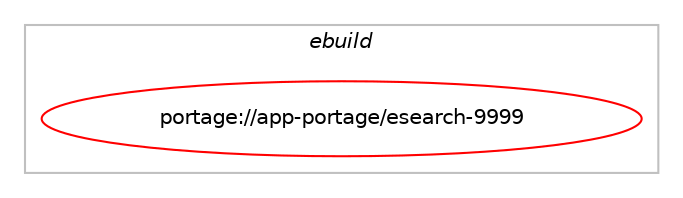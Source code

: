digraph prolog {

# *************
# Graph options
# *************

newrank=true;
concentrate=true;
compound=true;
graph [rankdir=LR,fontname=Helvetica,fontsize=10,ranksep=1.5];#, ranksep=2.5, nodesep=0.2];
edge  [arrowhead=vee];
node  [fontname=Helvetica,fontsize=10];

# **********
# The ebuild
# **********

subgraph cluster_leftcol {
color=gray;
label=<<i>ebuild</i>>;
id [label="portage://app-portage/esearch-9999", color=red, width=4, href="../app-portage/esearch-9999.svg"];
}

# ****************
# The dependencies
# ****************

subgraph cluster_midcol {
color=gray;
label=<<i>dependencies</i>>;
subgraph cluster_compile {
fillcolor="#eeeeee";
style=filled;
label=<<i>compile</i>>;
# *** BEGIN UNKNOWN DEPENDENCY TYPE (TODO) ***
# id -> equal(package_dependency(portage://app-portage/esearch-9999,install,no,sys-apps,portage,none,[,,],[],[]))
# *** END UNKNOWN DEPENDENCY TYPE (TODO) ***

}
subgraph cluster_compileandrun {
fillcolor="#eeeeee";
style=filled;
label=<<i>compile and run</i>>;
}
subgraph cluster_run {
fillcolor="#eeeeee";
style=filled;
label=<<i>run</i>>;
# *** BEGIN UNKNOWN DEPENDENCY TYPE (TODO) ***
# id -> equal(use_conditional_group(positive,python_targets_python3_10,portage://app-portage/esearch-9999,[package_dependency(portage://app-portage/esearch-9999,run,no,dev-lang,python,none,[,,],[slot(3.10)],[use(enable(readline),positive)])]))
# *** END UNKNOWN DEPENDENCY TYPE (TODO) ***

# *** BEGIN UNKNOWN DEPENDENCY TYPE (TODO) ***
# id -> equal(use_conditional_group(positive,python_targets_python3_11,portage://app-portage/esearch-9999,[package_dependency(portage://app-portage/esearch-9999,run,no,dev-lang,python,none,[,,],[slot(3.11)],[use(enable(readline),positive)])]))
# *** END UNKNOWN DEPENDENCY TYPE (TODO) ***

# *** BEGIN UNKNOWN DEPENDENCY TYPE (TODO) ***
# id -> equal(use_conditional_group(positive,python_targets_python3_12,portage://app-portage/esearch-9999,[package_dependency(portage://app-portage/esearch-9999,run,no,dev-lang,python,none,[,,],[slot(3.12)],[use(enable(readline),positive)])]))
# *** END UNKNOWN DEPENDENCY TYPE (TODO) ***

# *** BEGIN UNKNOWN DEPENDENCY TYPE (TODO) ***
# id -> equal(package_dependency(portage://app-portage/esearch-9999,run,no,sys-apps,portage,none,[,,],[],[]))
# *** END UNKNOWN DEPENDENCY TYPE (TODO) ***

}
}

# **************
# The candidates
# **************

subgraph cluster_choices {
rank=same;
color=gray;
label=<<i>candidates</i>>;

}

}
